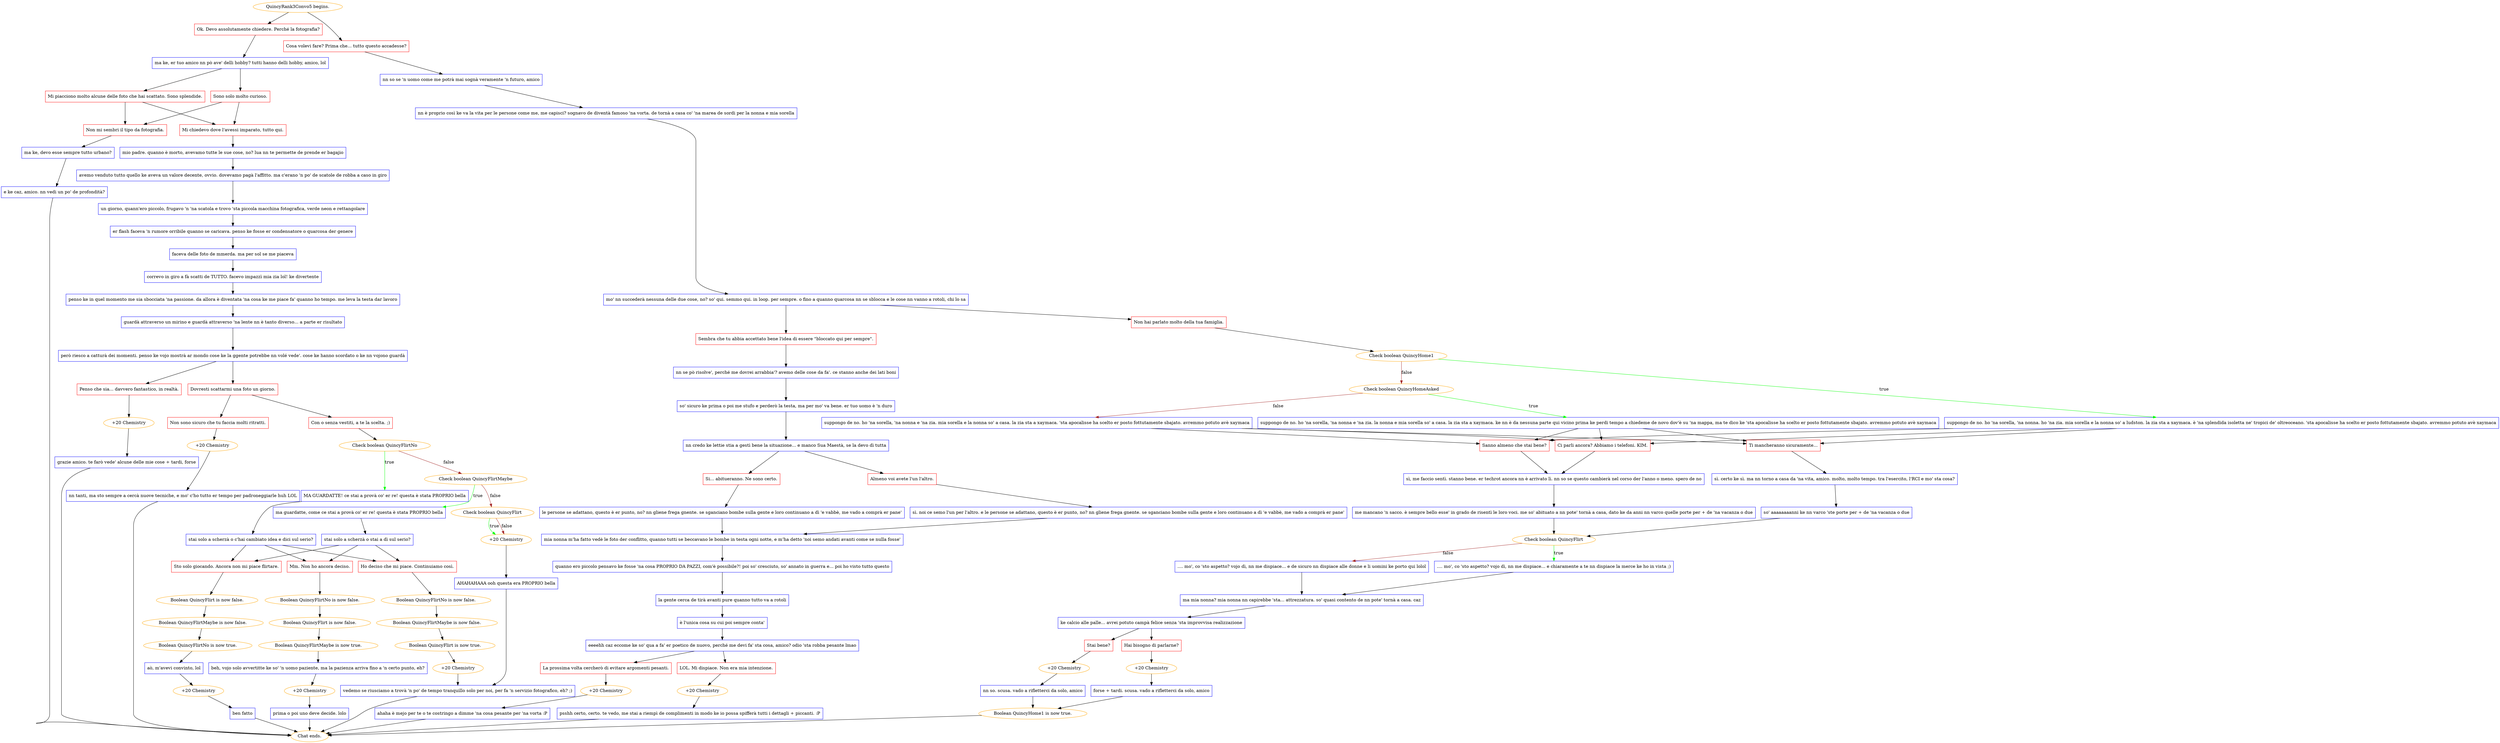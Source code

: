 digraph {
	"QuincyRank3Convo5 begins." [color=orange];
		"QuincyRank3Convo5 begins." -> j1693802631;
		"QuincyRank3Convo5 begins." -> j4274584902;
	j1693802631 [label="Ok. Devo assolutamente chiedere. Perché la fotografia?",shape=box,color=red];
		j1693802631 -> j1776515123;
	j4274584902 [label="Cosa volevi fare? Prima che... tutto questo accadesse?",shape=box,color=red];
		j4274584902 -> j1771431812;
	j1776515123 [label="ma ke, er tuo amico nn pò ave' delli hobby? tutti hanno delli hobby, amico, lol",shape=box,color=blue];
		j1776515123 -> j2876366844;
		j1776515123 -> j2875624104;
	j1771431812 [label="nn so se 'n uomo come me potrà mai sognà veramente 'n futuro, amico",shape=box,color=blue];
		j1771431812 -> j433236818;
	j2876366844 [label="Mi piacciono molto alcune delle foto che hai scattato. Sono splendide.",shape=box,color=red];
		j2876366844 -> j3032595902;
		j2876366844 -> j1724640970;
	j2875624104 [label="Sono solo molto curioso.",shape=box,color=red];
		j2875624104 -> j3032595902;
		j2875624104 -> j1724640970;
	j433236818 [label="nn è proprio così ke va la vita per le persone come me, me capisci? sognavo de diventà famoso 'na vorta. de tornà a casa co' 'na marea de sordi per la nonna e mia sorella",shape=box,color=blue];
		j433236818 -> j3649059172;
	j3032595902 [label="Mi chiedevo dove l'avessi imparato, tutto qui.",shape=box,color=red];
		j3032595902 -> j2631306783;
	j1724640970 [label="Non mi sembri il tipo da fotografia.",shape=box,color=red];
		j1724640970 -> j2962739882;
	j3649059172 [label="mo' nn succederà nessuna delle due cose, no? so' qui. semmo qui. in loop. per sempre. o fino a quanno quarcosa nn se sblocca e le cose nn vanno a rotoli, chi lo sa",shape=box,color=blue];
		j3649059172 -> j2043206912;
		j3649059172 -> j3521356959;
	j2631306783 [label="mio padre. quanno è morto, avevamo tutte le sue cose, no? lua nn te permette de prende er bagajio",shape=box,color=blue];
		j2631306783 -> j2167585315;
	j2962739882 [label="ma ke, devo esse sempre tutto urbano?",shape=box,color=blue];
		j2962739882 -> j2914014612;
	j2043206912 [label="Sembra che tu abbia accettato bene l'idea di essere \"bloccato qui per sempre\".",shape=box,color=red];
		j2043206912 -> j2536688392;
	j3521356959 [label="Non hai parlato molto della tua famiglia.",shape=box,color=red];
		j3521356959 -> j1744212592;
	j2167585315 [label="avemo venduto tutto quello ke aveva un valore decente, ovvio. dovevamo pagà l'affitto. ma c'erano 'n po' de scatole de robba a caso in giro",shape=box,color=blue];
		j2167585315 -> j3297751244;
	j2914014612 [label="e ke caz, amico. nn vedi un po' de profondità?",shape=box,color=blue];
		j2914014612 -> "Chat ends.";
	j2536688392 [label="nn se pò risolve', perché me dovrei arrabbia'? avemo delle cose da fa'. ce stanno anche dei lati boni",shape=box,color=blue];
		j2536688392 -> j3248911974;
	j1744212592 [label="Check boolean QuincyHome1",color=orange];
		j1744212592 -> j819068159 [label=true,color=green];
		j1744212592 -> j1072889334 [label=false,color=brown];
	j3297751244 [label="un giorno, quann'ero piccolo, frugavo 'n 'na scatola e trovo 'sta piccola macchina fotografica, verde neon e rettangolare",shape=box,color=blue];
		j3297751244 -> j3511119961;
	"Chat ends." [color=orange];
	j3248911974 [label="so' sicuro ke prima o poi me stufo e perderò la testa, ma per mo' va bene. er tuo uomo è 'n duro",shape=box,color=blue];
		j3248911974 -> j668569921;
	j819068159 [label="suppongo de no. ho 'na sorella, 'na nonna. ho 'na zia. mia sorella e la nonna so' a ludston. la zia sta a xaymaca. è 'na splendida isoletta ne' tropici de' oltreoceano. 'sta apocalisse ha scelto er posto fottutamente sbajato. avremmo potuto avè xaymaca",shape=box,color=blue];
		j819068159 -> j3973103719;
		j819068159 -> j425029900;
		j819068159 -> j639398193;
	j1072889334 [label="Check boolean QuincyHomeAsked",color=orange];
		j1072889334 -> j4191955528 [label=true,color=green];
		j1072889334 -> j1720919289 [label=false,color=brown];
	j3511119961 [label="er flash faceva 'n rumore orribile quanno se caricava. penso ke fosse er condensatore o quarcosa der genere",shape=box,color=blue];
		j3511119961 -> j3389444100;
	j668569921 [label="nn credo ke lettie stia a gestì bene la situazione... e manco Sua Maestà, se la devo dì tutta",shape=box,color=blue];
		j668569921 -> j4267226624;
		j668569921 -> j1863803099;
	j3973103719 [label="Ci parli ancora? Abbiamo i telefoni. KIM.",shape=box,color=red];
		j3973103719 -> j3559576608;
	j425029900 [label="Sanno almeno che stai bene?",shape=box,color=red];
		j425029900 -> j3559576608;
	j639398193 [label="Ti mancheranno sicuramente...",shape=box,color=red];
		j639398193 -> j2081602477;
	j4191955528 [label="suppongo de no. ho 'na sorella, 'na nonna e 'na zia. la nonna e mia sorella so' a casa. la zia sta a xaymaca. ke nn è da nessuna parte qui vicino prima ke perdi tempo a chiedeme de novo dov'è su 'na mappa, ma te dico ke 'sta apocalisse ha scelto er posto fottutamente sbajato. avremmo potuto avè xaymaca",shape=box,color=blue];
		j4191955528 -> j3973103719;
		j4191955528 -> j425029900;
		j4191955528 -> j639398193;
	j1720919289 [label="suppongo de no. ho 'na sorella, 'na nonna e 'na zia. mia sorella e la nonna so' a casa. la zia sta a xaymaca. 'sta apocalisse ha scelto er posto fottutamente sbajato. avremmo potuto avè xaymaca",shape=box,color=blue];
		j1720919289 -> j3973103719;
		j1720919289 -> j425029900;
		j1720919289 -> j639398193;
	j3389444100 [label="faceva delle foto de mmerda. ma per sol se me piaceva",shape=box,color=blue];
		j3389444100 -> j3057167906;
	j4267226624 [label="Almeno voi avete l'un l'altro.",shape=box,color=red];
		j4267226624 -> j629429447;
	j1863803099 [label="Si... abitueranno. Ne sono certo.",shape=box,color=red];
		j1863803099 -> j4154468012;
	j3559576608 [label="sì, me faccio sentì. stanno bene. er techrot ancora nn è arrivato lì. nn so se questo cambierà nel corso der l'anno o meno. spero de no",shape=box,color=blue];
		j3559576608 -> j2808030835;
	j2081602477 [label="sì. certo ke sì. ma nn torno a casa da 'na vita, amico. molto, molto tempo. tra l'esercito, l'RCI e mo' sta cosa?",shape=box,color=blue];
		j2081602477 -> j488924046;
	j3057167906 [label="correvo in giro a fà scatti de TUTTO. facevo impazzì mia zia lol! ke divertente",shape=box,color=blue];
		j3057167906 -> j748357011;
	j629429447 [label="sì. noi ce semo l'un per l'altro. e le persone se adattano, questo è er punto, no? nn gliene frega gnente. se sganciano bombe sulla gente e loro continuano a dì 'e vabbè, me vado a comprà er pane'",shape=box,color=blue];
		j629429447 -> j2946902430;
	j4154468012 [label="le persone se adattano, questo è er punto, no? nn gliene frega gnente. se sganciano bombe sulla gente e loro continuano a dì 'e vabbè, me vado a comprà er pane'",shape=box,color=blue];
		j4154468012 -> j2946902430;
	j2808030835 [label="me mancano 'n sacco. è sempre bello esse' in grado de risentì le loro voci. me so' abituato a nn pote' tornà a casa, dato ke da anni nn varco quelle porte per + de 'na vacanza o due",shape=box,color=blue];
		j2808030835 -> j1870019583;
	j488924046 [label="so' aaaaaaaanni ke nn varco 'ste porte per + de 'na vacanza o due",shape=box,color=blue];
		j488924046 -> j1870019583;
	j748357011 [label="penso ke in quel momento me sia sbocciata 'na passione. da allora è diventata 'na cosa ke me piace fa' quanno ho tempo. me leva la testa dar lavoro",shape=box,color=blue];
		j748357011 -> j1489007221;
	j2946902430 [label="mia nonna m'ha fatto vedè le foto der conflitto, quanno tutti se beccavano le bombe in testa ogni notte, e m'ha detto 'noi semo andati avanti come se nulla fosse'",shape=box,color=blue];
		j2946902430 -> j1472779170;
	j1870019583 [label="Check boolean QuincyFlirt",color=orange];
		j1870019583 -> j1002226697 [label=true,color=green];
		j1870019583 -> j678187150 [label=false,color=brown];
	j1489007221 [label="guardà attraverso un mirino e guardà attraverso 'na lente nn è tanto diverso... a parte er risultato",shape=box,color=blue];
		j1489007221 -> j2318796348;
	j1472779170 [label="quanno ero piccolo pensavo ke fosse 'na cosa PROPRIO DA PAZZI, com'è possibile?! poi so' cresciuto, so' annato in guerra e... poi ho visto tutto questo",shape=box,color=blue];
		j1472779170 -> j2174152053;
	j1002226697 [label=".... mo', co 'sto aspetto? vojo dì, nn me dispiace... e chiaramente a te nn dispiace la merce ke ho in vista ;)",shape=box,color=blue];
		j1002226697 -> j1341288750;
	j678187150 [label=".... mo', co 'sto aspetto? vojo dì, nn me dispiace... e de sicuro nn dispiace alle donne e li uomini ke porto qui lolol",shape=box,color=blue];
		j678187150 -> j1341288750;
	j2318796348 [label="però riesco a catturà dei momenti. penso ke vojo mostrà ar mondo cose ke la ggente potrebbe nn volé vede'. cose ke hanno scordato o ke nn vojono guardà",shape=box,color=blue];
		j2318796348 -> j179657548;
		j2318796348 -> j2021546296;
	j2174152053 [label="la gente cerca de tirà avanti pure quanno tutto va a rotoli",shape=box,color=blue];
		j2174152053 -> j3014128918;
	j1341288750 [label="ma mia nonna? mia nonna nn capirebbe 'sta... attrezzatura. so' quasi contento de nn pote' tornà a casa. caz",shape=box,color=blue];
		j1341288750 -> j4122190765;
	j179657548 [label="Dovresti scattarmi una foto un giorno.",shape=box,color=red];
		j179657548 -> j155075617;
		j179657548 -> j3658114620;
	j2021546296 [label="Penso che sia... davvero fantastico, in realtà.",shape=box,color=red];
		j2021546296 -> j2531730188;
	j3014128918 [label="è l'unica cosa su cui poi sempre conta'",shape=box,color=blue];
		j3014128918 -> j4133036386;
	j4122190765 [label="ke calcio alle palle... avrei potuto campà felice senza 'sta improvvisa realizzazione",shape=box,color=blue];
		j4122190765 -> j2322361188;
		j4122190765 -> j1063078882;
	j155075617 [label="Con o senza vestiti, a te la scelta. ;)",shape=box,color=red];
		j155075617 -> j2716693294;
	j3658114620 [label="Non sono sicuro che tu faccia molti ritratti.",shape=box,color=red];
		j3658114620 -> j2709183360;
	j2531730188 [label="+20 Chemistry",color=orange];
		j2531730188 -> j4275955627;
	j4133036386 [label="eeeehh caz eccome ke so' qua a fa' er poetico de nuovo, perché me devi fa' sta cosa, amico? odio 'sta robba pesante lmao",shape=box,color=blue];
		j4133036386 -> j1161263332;
		j4133036386 -> j3567190926;
	j2322361188 [label="Stai bene?",shape=box,color=red];
		j2322361188 -> j3310193324;
	j1063078882 [label="Hai bisogno di parlarne?",shape=box,color=red];
		j1063078882 -> j3966002449;
	j2716693294 [label="Check boolean QuincyFlirtNo",color=orange];
		j2716693294 -> j1292307610 [label=true,color=green];
		j2716693294 -> j2693116759 [label=false,color=brown];
	j2709183360 [label="+20 Chemistry",color=orange];
		j2709183360 -> j3048566029;
	j4275955627 [label="grazie amico. te farò vede' alcune delle mie cose + tardi, forse",shape=box,color=blue];
		j4275955627 -> "Chat ends.";
	j1161263332 [label="LOL. Mi dispiace. Non era mia intenzione.",shape=box,color=red];
		j1161263332 -> j3795199779;
	j3567190926 [label="La prossima volta cercherò di evitare argomenti pesanti.",shape=box,color=red];
		j3567190926 -> j625213663;
	j3310193324 [label="+20 Chemistry",color=orange];
		j3310193324 -> j3579775888;
	j3966002449 [label="+20 Chemistry",color=orange];
		j3966002449 -> j399241591;
	j1292307610 [label="MA GUARDATTE! ce stai a provà co' er re! questa è stata PROPRIO bella",shape=box,color=blue];
		j1292307610 -> j36921305;
	j2693116759 [label="Check boolean QuincyFlirtMaybe",color=orange];
		j2693116759 -> j3804163626 [label=true,color=green];
		j2693116759 -> j2074514373 [label=false,color=brown];
	j3048566029 [label="nn tanti, ma sto sempre a cercà nuove tecniche, e mo' c'ho tutto er tempo per padroneggiarle huh LOL",shape=box,color=blue];
		j3048566029 -> "Chat ends.";
	j3795199779 [label="+20 Chemistry",color=orange];
		j3795199779 -> j188840624;
	j625213663 [label="+20 Chemistry",color=orange];
		j625213663 -> j343066989;
	j3579775888 [label="nn so. scusa. vado a rifletterci da solo, amico",shape=box,color=blue];
		j3579775888 -> j711888866;
	j399241591 [label="forse + tardi. scusa. vado a rifletterci da solo, amico",shape=box,color=blue];
		j399241591 -> j711888866;
	j36921305 [label="stai solo a scherzà o c'hai cambiato idea e dici sul serio?",shape=box,color=blue];
		j36921305 -> j3648969078;
		j36921305 -> j3160755402;
		j36921305 -> j2925907465;
	j3804163626 [label="ma guardatte, come ce stai a provà co' er re! questa è stata PROPRIO bella",shape=box,color=blue];
		j3804163626 -> j878721302;
	j2074514373 [label="Check boolean QuincyFlirt",color=orange];
		j2074514373 -> j1188603696 [label=true,color=green];
		j2074514373 -> j1188603696 [label=false,color=brown];
	j188840624 [label="psshh certo, certo. te vedo, me stai a riempì de complimenti in modo ke io possa spifferà tutti i dettagli + piccanti. :P",shape=box,color=blue];
		j188840624 -> "Chat ends.";
	j343066989 [label="ahaha è mejo per te o te costringo a dimme 'na cosa pesante per 'na vorta :P",shape=box,color=blue];
		j343066989 -> "Chat ends.";
	j711888866 [label="Boolean QuincyHome1 is now true.",color=orange];
		j711888866 -> "Chat ends.";
	j3648969078 [label="Ho deciso che mi piace. Continuiamo così.",shape=box,color=red];
		j3648969078 -> j644673332;
	j3160755402 [label="Mm. Non ho ancora deciso.",shape=box,color=red];
		j3160755402 -> j1804414982;
	j2925907465 [label="Sto solo giocando. Ancora non mi piace flirtare.",shape=box,color=red];
		j2925907465 -> j1290209313;
	j878721302 [label="stai solo a scherzà o stai a dì sul serio?",shape=box,color=blue];
		j878721302 -> j3648969078;
		j878721302 -> j3160755402;
		j878721302 -> j2925907465;
	j1188603696 [label="+20 Chemistry",color=orange];
		j1188603696 -> j3199489548;
	j644673332 [label="Boolean QuincyFlirtNo is now false.",color=orange];
		j644673332 -> j1032489244;
	j1804414982 [label="Boolean QuincyFlirtNo is now false.",color=orange];
		j1804414982 -> j3807146468;
	j1290209313 [label="Boolean QuincyFlirt is now false.",color=orange];
		j1290209313 -> j3880184377;
	j3199489548 [label="AHAHAHAAA ooh questa era PROPRIO bella",shape=box,color=blue];
		j3199489548 -> j278629371;
	j1032489244 [label="Boolean QuincyFlirtMaybe is now false.",color=orange];
		j1032489244 -> j1566936062;
	j3807146468 [label="Boolean QuincyFlirt is now false.",color=orange];
		j3807146468 -> j739442907;
	j3880184377 [label="Boolean QuincyFlirtMaybe is now false.",color=orange];
		j3880184377 -> j2148000098;
	j278629371 [label="vedemo se riusciamo a trovà 'n po' de tempo tranquillo solo per noi, per fa 'n servizio fotografico, eh? ;)",shape=box,color=blue];
		j278629371 -> "Chat ends.";
	j1566936062 [label="Boolean QuincyFlirt is now true.",color=orange];
		j1566936062 -> j3981591794;
	j739442907 [label="Boolean QuincyFlirtMaybe is now true.",color=orange];
		j739442907 -> j1071829210;
	j2148000098 [label="Boolean QuincyFlirtNo is now true.",color=orange];
		j2148000098 -> j3844533879;
	j3981591794 [label="+20 Chemistry",color=orange];
		j3981591794 -> j278629371;
	j1071829210 [label="beh, vojo solo avvertitte ke so' 'n uomo paziente, ma la pazienza arriva fino a 'n certo punto, eh?",shape=box,color=blue];
		j1071829210 -> j1292883310;
	j3844533879 [label="aò, m'avevi convinto, lol",shape=box,color=blue];
		j3844533879 -> j3717855723;
	j1292883310 [label="+20 Chemistry",color=orange];
		j1292883310 -> j1160211549;
	j3717855723 [label="+20 Chemistry",color=orange];
		j3717855723 -> j3453543901;
	j1160211549 [label="prima o poi uno deve decide. lolo",shape=box,color=blue];
		j1160211549 -> "Chat ends.";
	j3453543901 [label="ben fatto",shape=box,color=blue];
		j3453543901 -> "Chat ends.";
}